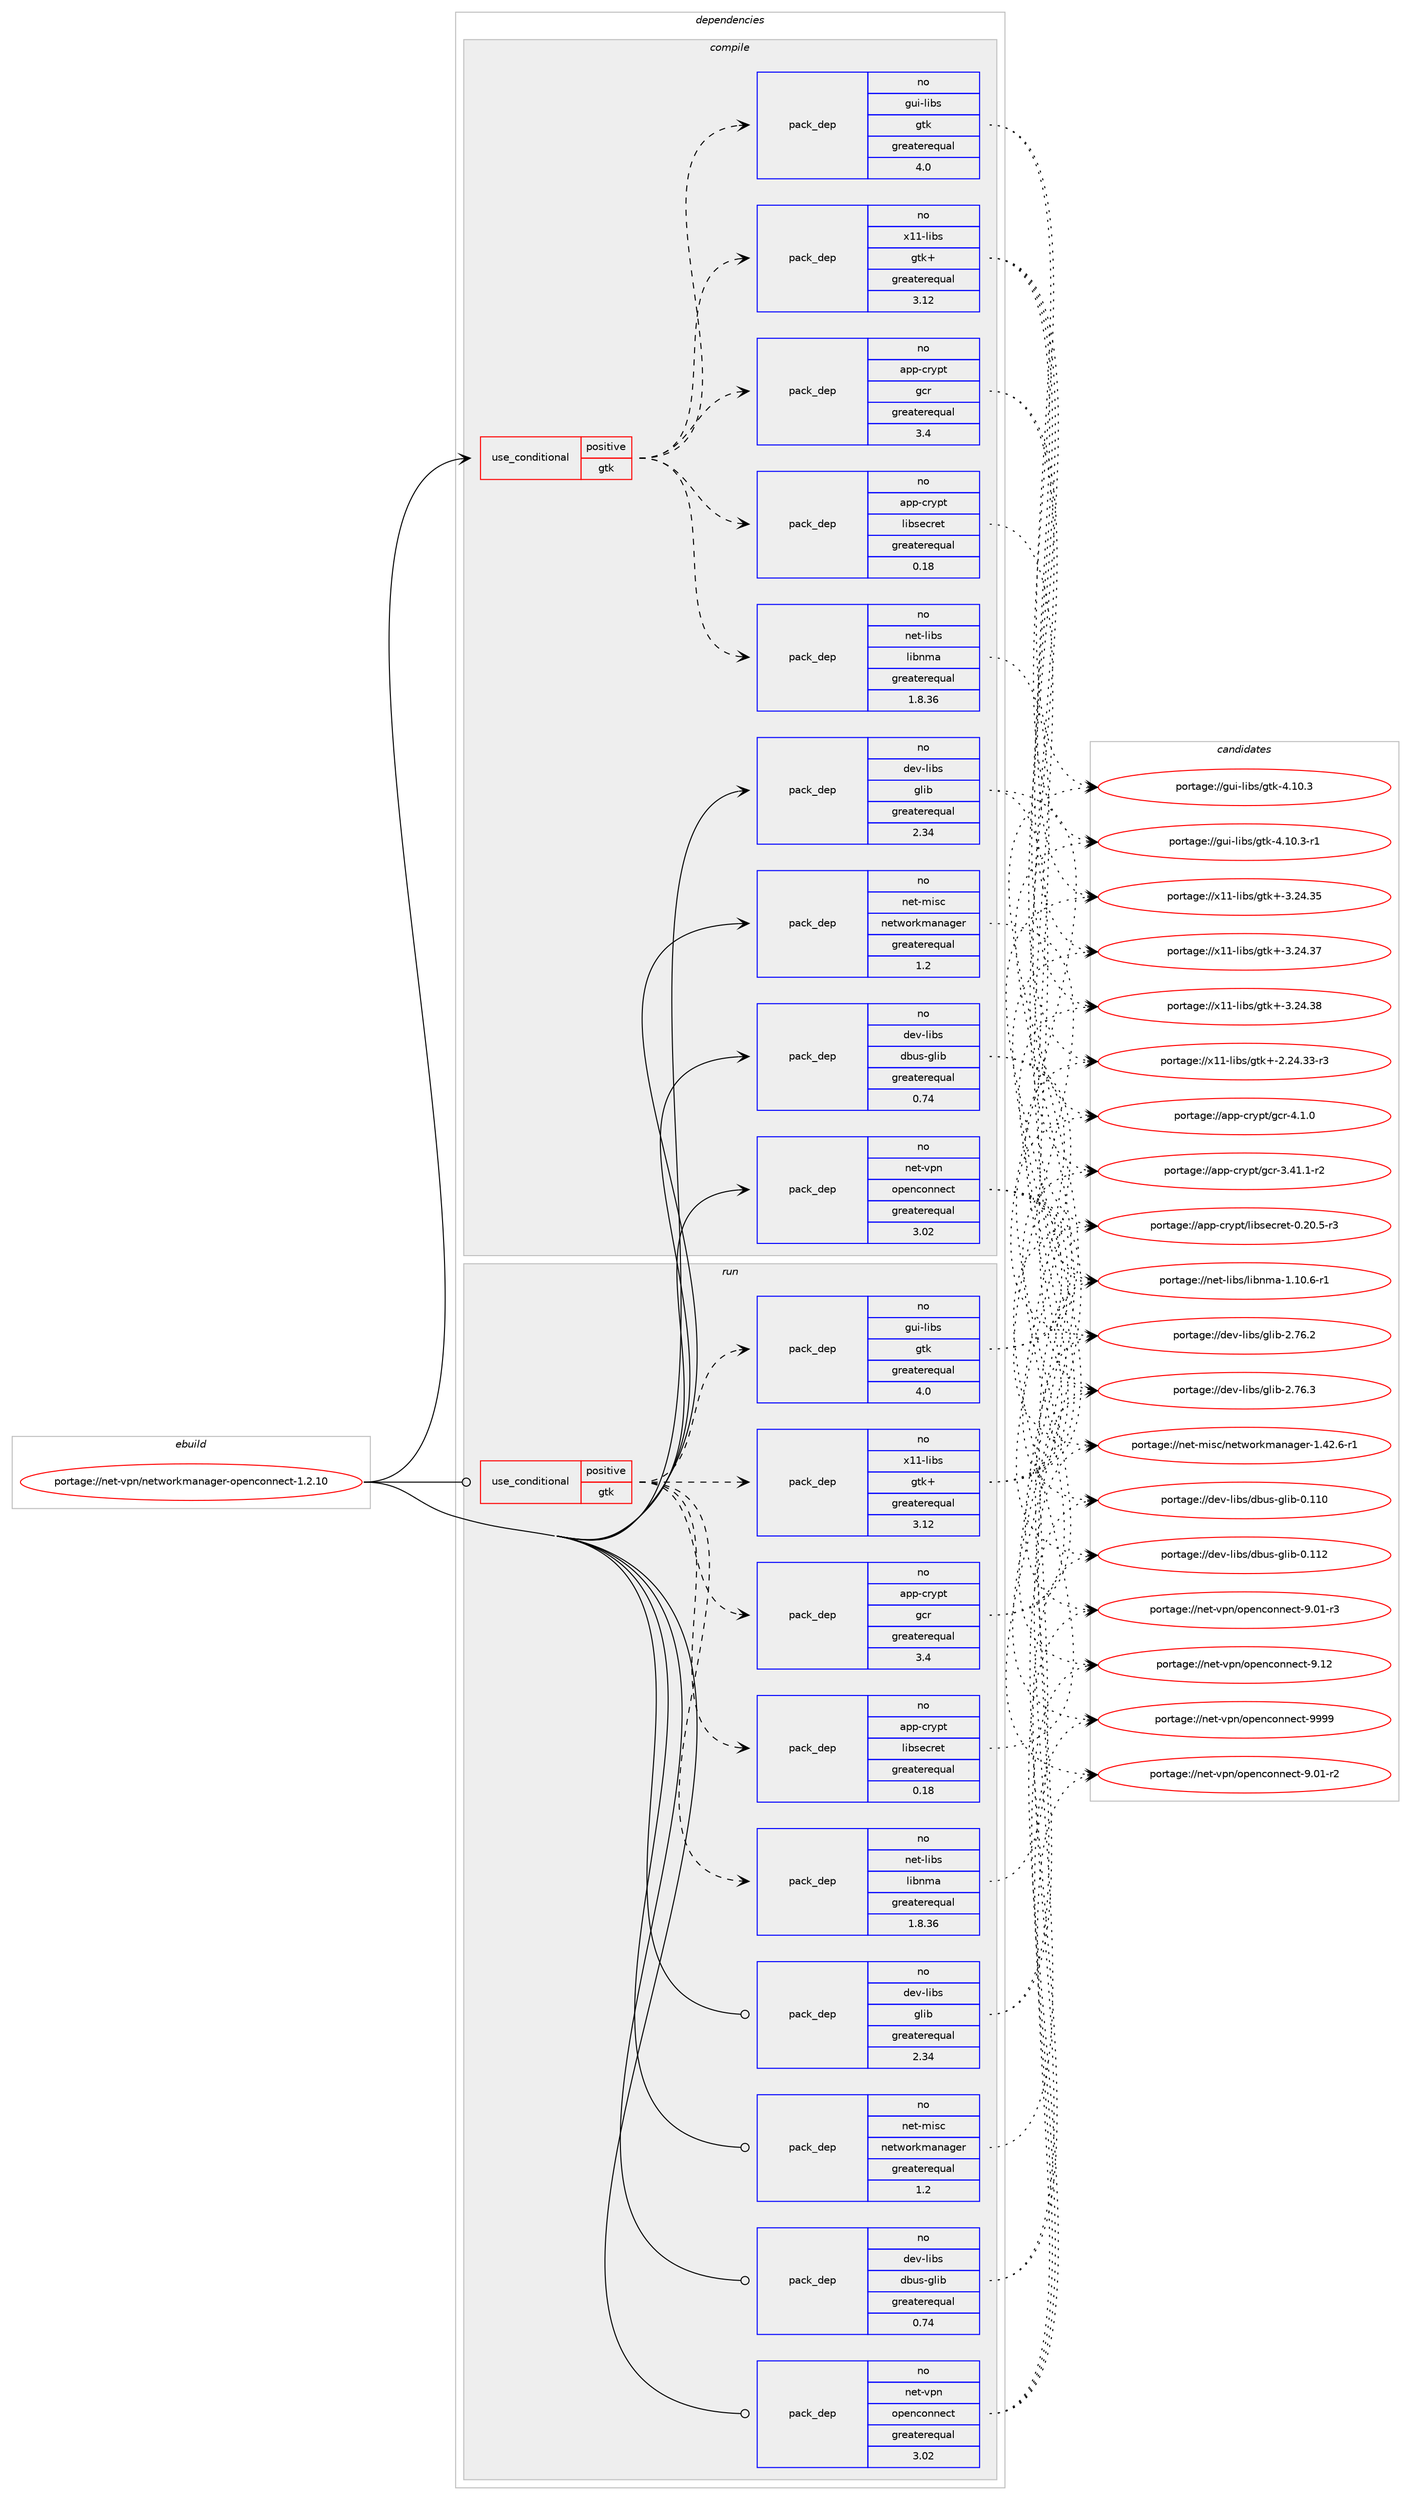 digraph prolog {

# *************
# Graph options
# *************

newrank=true;
concentrate=true;
compound=true;
graph [rankdir=LR,fontname=Helvetica,fontsize=10,ranksep=1.5];#, ranksep=2.5, nodesep=0.2];
edge  [arrowhead=vee];
node  [fontname=Helvetica,fontsize=10];

# **********
# The ebuild
# **********

subgraph cluster_leftcol {
color=gray;
label=<<i>ebuild</i>>;
id [label="portage://net-vpn/networkmanager-openconnect-1.2.10", color=red, width=4, href="../net-vpn/networkmanager-openconnect-1.2.10.svg"];
}

# ****************
# The dependencies
# ****************

subgraph cluster_midcol {
color=gray;
label=<<i>dependencies</i>>;
subgraph cluster_compile {
fillcolor="#eeeeee";
style=filled;
label=<<i>compile</i>>;
subgraph cond413 {
dependency670 [label=<<TABLE BORDER="0" CELLBORDER="1" CELLSPACING="0" CELLPADDING="4"><TR><TD ROWSPAN="3" CELLPADDING="10">use_conditional</TD></TR><TR><TD>positive</TD></TR><TR><TD>gtk</TD></TR></TABLE>>, shape=none, color=red];
subgraph pack248 {
dependency671 [label=<<TABLE BORDER="0" CELLBORDER="1" CELLSPACING="0" CELLPADDING="4" WIDTH="220"><TR><TD ROWSPAN="6" CELLPADDING="30">pack_dep</TD></TR><TR><TD WIDTH="110">no</TD></TR><TR><TD>app-crypt</TD></TR><TR><TD>libsecret</TD></TR><TR><TD>greaterequal</TD></TR><TR><TD>0.18</TD></TR></TABLE>>, shape=none, color=blue];
}
dependency670:e -> dependency671:w [weight=20,style="dashed",arrowhead="vee"];
subgraph pack249 {
dependency672 [label=<<TABLE BORDER="0" CELLBORDER="1" CELLSPACING="0" CELLPADDING="4" WIDTH="220"><TR><TD ROWSPAN="6" CELLPADDING="30">pack_dep</TD></TR><TR><TD WIDTH="110">no</TD></TR><TR><TD>app-crypt</TD></TR><TR><TD>gcr</TD></TR><TR><TD>greaterequal</TD></TR><TR><TD>3.4</TD></TR></TABLE>>, shape=none, color=blue];
}
dependency670:e -> dependency672:w [weight=20,style="dashed",arrowhead="vee"];
subgraph pack250 {
dependency673 [label=<<TABLE BORDER="0" CELLBORDER="1" CELLSPACING="0" CELLPADDING="4" WIDTH="220"><TR><TD ROWSPAN="6" CELLPADDING="30">pack_dep</TD></TR><TR><TD WIDTH="110">no</TD></TR><TR><TD>x11-libs</TD></TR><TR><TD>gtk+</TD></TR><TR><TD>greaterequal</TD></TR><TR><TD>3.12</TD></TR></TABLE>>, shape=none, color=blue];
}
dependency670:e -> dependency673:w [weight=20,style="dashed",arrowhead="vee"];
subgraph pack251 {
dependency674 [label=<<TABLE BORDER="0" CELLBORDER="1" CELLSPACING="0" CELLPADDING="4" WIDTH="220"><TR><TD ROWSPAN="6" CELLPADDING="30">pack_dep</TD></TR><TR><TD WIDTH="110">no</TD></TR><TR><TD>gui-libs</TD></TR><TR><TD>gtk</TD></TR><TR><TD>greaterequal</TD></TR><TR><TD>4.0</TD></TR></TABLE>>, shape=none, color=blue];
}
dependency670:e -> dependency674:w [weight=20,style="dashed",arrowhead="vee"];
subgraph pack252 {
dependency675 [label=<<TABLE BORDER="0" CELLBORDER="1" CELLSPACING="0" CELLPADDING="4" WIDTH="220"><TR><TD ROWSPAN="6" CELLPADDING="30">pack_dep</TD></TR><TR><TD WIDTH="110">no</TD></TR><TR><TD>net-libs</TD></TR><TR><TD>libnma</TD></TR><TR><TD>greaterequal</TD></TR><TR><TD>1.8.36</TD></TR></TABLE>>, shape=none, color=blue];
}
dependency670:e -> dependency675:w [weight=20,style="dashed",arrowhead="vee"];
# *** BEGIN UNKNOWN DEPENDENCY TYPE (TODO) ***
# dependency670 -> package_dependency(portage://net-vpn/networkmanager-openconnect-1.2.10,install,no,net-libs,webkit-gtk,none,[,,],[slot(4.1)],[])
# *** END UNKNOWN DEPENDENCY TYPE (TODO) ***

}
id:e -> dependency670:w [weight=20,style="solid",arrowhead="vee"];
subgraph pack253 {
dependency676 [label=<<TABLE BORDER="0" CELLBORDER="1" CELLSPACING="0" CELLPADDING="4" WIDTH="220"><TR><TD ROWSPAN="6" CELLPADDING="30">pack_dep</TD></TR><TR><TD WIDTH="110">no</TD></TR><TR><TD>dev-libs</TD></TR><TR><TD>dbus-glib</TD></TR><TR><TD>greaterequal</TD></TR><TR><TD>0.74</TD></TR></TABLE>>, shape=none, color=blue];
}
id:e -> dependency676:w [weight=20,style="solid",arrowhead="vee"];
subgraph pack254 {
dependency677 [label=<<TABLE BORDER="0" CELLBORDER="1" CELLSPACING="0" CELLPADDING="4" WIDTH="220"><TR><TD ROWSPAN="6" CELLPADDING="30">pack_dep</TD></TR><TR><TD WIDTH="110">no</TD></TR><TR><TD>dev-libs</TD></TR><TR><TD>glib</TD></TR><TR><TD>greaterequal</TD></TR><TR><TD>2.34</TD></TR></TABLE>>, shape=none, color=blue];
}
id:e -> dependency677:w [weight=20,style="solid",arrowhead="vee"];
# *** BEGIN UNKNOWN DEPENDENCY TYPE (TODO) ***
# id -> package_dependency(portage://net-vpn/networkmanager-openconnect-1.2.10,install,no,dev-libs,glib,none,[,,],[slot(2)],[])
# *** END UNKNOWN DEPENDENCY TYPE (TODO) ***

# *** BEGIN UNKNOWN DEPENDENCY TYPE (TODO) ***
# id -> package_dependency(portage://net-vpn/networkmanager-openconnect-1.2.10,install,no,dev-libs,libxml2,none,[,,],[slot(2)],[])
# *** END UNKNOWN DEPENDENCY TYPE (TODO) ***

subgraph pack255 {
dependency678 [label=<<TABLE BORDER="0" CELLBORDER="1" CELLSPACING="0" CELLPADDING="4" WIDTH="220"><TR><TD ROWSPAN="6" CELLPADDING="30">pack_dep</TD></TR><TR><TD WIDTH="110">no</TD></TR><TR><TD>net-misc</TD></TR><TR><TD>networkmanager</TD></TR><TR><TD>greaterequal</TD></TR><TR><TD>1.2</TD></TR></TABLE>>, shape=none, color=blue];
}
id:e -> dependency678:w [weight=20,style="solid",arrowhead="vee"];
subgraph pack256 {
dependency679 [label=<<TABLE BORDER="0" CELLBORDER="1" CELLSPACING="0" CELLPADDING="4" WIDTH="220"><TR><TD ROWSPAN="6" CELLPADDING="30">pack_dep</TD></TR><TR><TD WIDTH="110">no</TD></TR><TR><TD>net-vpn</TD></TR><TR><TD>openconnect</TD></TR><TR><TD>greaterequal</TD></TR><TR><TD>3.02</TD></TR></TABLE>>, shape=none, color=blue];
}
id:e -> dependency679:w [weight=20,style="solid",arrowhead="vee"];
}
subgraph cluster_compileandrun {
fillcolor="#eeeeee";
style=filled;
label=<<i>compile and run</i>>;
}
subgraph cluster_run {
fillcolor="#eeeeee";
style=filled;
label=<<i>run</i>>;
subgraph cond414 {
dependency680 [label=<<TABLE BORDER="0" CELLBORDER="1" CELLSPACING="0" CELLPADDING="4"><TR><TD ROWSPAN="3" CELLPADDING="10">use_conditional</TD></TR><TR><TD>positive</TD></TR><TR><TD>gtk</TD></TR></TABLE>>, shape=none, color=red];
subgraph pack257 {
dependency681 [label=<<TABLE BORDER="0" CELLBORDER="1" CELLSPACING="0" CELLPADDING="4" WIDTH="220"><TR><TD ROWSPAN="6" CELLPADDING="30">pack_dep</TD></TR><TR><TD WIDTH="110">no</TD></TR><TR><TD>app-crypt</TD></TR><TR><TD>libsecret</TD></TR><TR><TD>greaterequal</TD></TR><TR><TD>0.18</TD></TR></TABLE>>, shape=none, color=blue];
}
dependency680:e -> dependency681:w [weight=20,style="dashed",arrowhead="vee"];
subgraph pack258 {
dependency682 [label=<<TABLE BORDER="0" CELLBORDER="1" CELLSPACING="0" CELLPADDING="4" WIDTH="220"><TR><TD ROWSPAN="6" CELLPADDING="30">pack_dep</TD></TR><TR><TD WIDTH="110">no</TD></TR><TR><TD>app-crypt</TD></TR><TR><TD>gcr</TD></TR><TR><TD>greaterequal</TD></TR><TR><TD>3.4</TD></TR></TABLE>>, shape=none, color=blue];
}
dependency680:e -> dependency682:w [weight=20,style="dashed",arrowhead="vee"];
subgraph pack259 {
dependency683 [label=<<TABLE BORDER="0" CELLBORDER="1" CELLSPACING="0" CELLPADDING="4" WIDTH="220"><TR><TD ROWSPAN="6" CELLPADDING="30">pack_dep</TD></TR><TR><TD WIDTH="110">no</TD></TR><TR><TD>x11-libs</TD></TR><TR><TD>gtk+</TD></TR><TR><TD>greaterequal</TD></TR><TR><TD>3.12</TD></TR></TABLE>>, shape=none, color=blue];
}
dependency680:e -> dependency683:w [weight=20,style="dashed",arrowhead="vee"];
subgraph pack260 {
dependency684 [label=<<TABLE BORDER="0" CELLBORDER="1" CELLSPACING="0" CELLPADDING="4" WIDTH="220"><TR><TD ROWSPAN="6" CELLPADDING="30">pack_dep</TD></TR><TR><TD WIDTH="110">no</TD></TR><TR><TD>gui-libs</TD></TR><TR><TD>gtk</TD></TR><TR><TD>greaterequal</TD></TR><TR><TD>4.0</TD></TR></TABLE>>, shape=none, color=blue];
}
dependency680:e -> dependency684:w [weight=20,style="dashed",arrowhead="vee"];
subgraph pack261 {
dependency685 [label=<<TABLE BORDER="0" CELLBORDER="1" CELLSPACING="0" CELLPADDING="4" WIDTH="220"><TR><TD ROWSPAN="6" CELLPADDING="30">pack_dep</TD></TR><TR><TD WIDTH="110">no</TD></TR><TR><TD>net-libs</TD></TR><TR><TD>libnma</TD></TR><TR><TD>greaterequal</TD></TR><TR><TD>1.8.36</TD></TR></TABLE>>, shape=none, color=blue];
}
dependency680:e -> dependency685:w [weight=20,style="dashed",arrowhead="vee"];
# *** BEGIN UNKNOWN DEPENDENCY TYPE (TODO) ***
# dependency680 -> package_dependency(portage://net-vpn/networkmanager-openconnect-1.2.10,run,no,net-libs,webkit-gtk,none,[,,],[slot(4.1)],[])
# *** END UNKNOWN DEPENDENCY TYPE (TODO) ***

}
id:e -> dependency680:w [weight=20,style="solid",arrowhead="odot"];
# *** BEGIN UNKNOWN DEPENDENCY TYPE (TODO) ***
# id -> package_dependency(portage://net-vpn/networkmanager-openconnect-1.2.10,run,no,acct-group,nm-openconnect,none,[,,],[],[])
# *** END UNKNOWN DEPENDENCY TYPE (TODO) ***

# *** BEGIN UNKNOWN DEPENDENCY TYPE (TODO) ***
# id -> package_dependency(portage://net-vpn/networkmanager-openconnect-1.2.10,run,no,acct-user,nm-openconnect,none,[,,],[],[])
# *** END UNKNOWN DEPENDENCY TYPE (TODO) ***

subgraph pack262 {
dependency686 [label=<<TABLE BORDER="0" CELLBORDER="1" CELLSPACING="0" CELLPADDING="4" WIDTH="220"><TR><TD ROWSPAN="6" CELLPADDING="30">pack_dep</TD></TR><TR><TD WIDTH="110">no</TD></TR><TR><TD>dev-libs</TD></TR><TR><TD>dbus-glib</TD></TR><TR><TD>greaterequal</TD></TR><TR><TD>0.74</TD></TR></TABLE>>, shape=none, color=blue];
}
id:e -> dependency686:w [weight=20,style="solid",arrowhead="odot"];
subgraph pack263 {
dependency687 [label=<<TABLE BORDER="0" CELLBORDER="1" CELLSPACING="0" CELLPADDING="4" WIDTH="220"><TR><TD ROWSPAN="6" CELLPADDING="30">pack_dep</TD></TR><TR><TD WIDTH="110">no</TD></TR><TR><TD>dev-libs</TD></TR><TR><TD>glib</TD></TR><TR><TD>greaterequal</TD></TR><TR><TD>2.34</TD></TR></TABLE>>, shape=none, color=blue];
}
id:e -> dependency687:w [weight=20,style="solid",arrowhead="odot"];
# *** BEGIN UNKNOWN DEPENDENCY TYPE (TODO) ***
# id -> package_dependency(portage://net-vpn/networkmanager-openconnect-1.2.10,run,no,dev-libs,glib,none,[,,],[slot(2)],[])
# *** END UNKNOWN DEPENDENCY TYPE (TODO) ***

# *** BEGIN UNKNOWN DEPENDENCY TYPE (TODO) ***
# id -> package_dependency(portage://net-vpn/networkmanager-openconnect-1.2.10,run,no,dev-libs,libxml2,none,[,,],[slot(2)],[])
# *** END UNKNOWN DEPENDENCY TYPE (TODO) ***

subgraph pack264 {
dependency688 [label=<<TABLE BORDER="0" CELLBORDER="1" CELLSPACING="0" CELLPADDING="4" WIDTH="220"><TR><TD ROWSPAN="6" CELLPADDING="30">pack_dep</TD></TR><TR><TD WIDTH="110">no</TD></TR><TR><TD>net-misc</TD></TR><TR><TD>networkmanager</TD></TR><TR><TD>greaterequal</TD></TR><TR><TD>1.2</TD></TR></TABLE>>, shape=none, color=blue];
}
id:e -> dependency688:w [weight=20,style="solid",arrowhead="odot"];
subgraph pack265 {
dependency689 [label=<<TABLE BORDER="0" CELLBORDER="1" CELLSPACING="0" CELLPADDING="4" WIDTH="220"><TR><TD ROWSPAN="6" CELLPADDING="30">pack_dep</TD></TR><TR><TD WIDTH="110">no</TD></TR><TR><TD>net-vpn</TD></TR><TR><TD>openconnect</TD></TR><TR><TD>greaterequal</TD></TR><TR><TD>3.02</TD></TR></TABLE>>, shape=none, color=blue];
}
id:e -> dependency689:w [weight=20,style="solid",arrowhead="odot"];
}
}

# **************
# The candidates
# **************

subgraph cluster_choices {
rank=same;
color=gray;
label=<<i>candidates</i>>;

subgraph choice248 {
color=black;
nodesep=1;
choice971121124599114121112116471081059811510199114101116454846504846534511451 [label="portage://app-crypt/libsecret-0.20.5-r3", color=red, width=4,href="../app-crypt/libsecret-0.20.5-r3.svg"];
dependency671:e -> choice971121124599114121112116471081059811510199114101116454846504846534511451:w [style=dotted,weight="100"];
}
subgraph choice249 {
color=black;
nodesep=1;
choice9711211245991141211121164710399114455146524946494511450 [label="portage://app-crypt/gcr-3.41.1-r2", color=red, width=4,href="../app-crypt/gcr-3.41.1-r2.svg"];
choice9711211245991141211121164710399114455246494648 [label="portage://app-crypt/gcr-4.1.0", color=red, width=4,href="../app-crypt/gcr-4.1.0.svg"];
dependency672:e -> choice9711211245991141211121164710399114455146524946494511450:w [style=dotted,weight="100"];
dependency672:e -> choice9711211245991141211121164710399114455246494648:w [style=dotted,weight="100"];
}
subgraph choice250 {
color=black;
nodesep=1;
choice12049494510810598115471031161074345504650524651514511451 [label="portage://x11-libs/gtk+-2.24.33-r3", color=red, width=4,href="../x11-libs/gtk+-2.24.33-r3.svg"];
choice1204949451081059811547103116107434551465052465153 [label="portage://x11-libs/gtk+-3.24.35", color=red, width=4,href="../x11-libs/gtk+-3.24.35.svg"];
choice1204949451081059811547103116107434551465052465155 [label="portage://x11-libs/gtk+-3.24.37", color=red, width=4,href="../x11-libs/gtk+-3.24.37.svg"];
choice1204949451081059811547103116107434551465052465156 [label="portage://x11-libs/gtk+-3.24.38", color=red, width=4,href="../x11-libs/gtk+-3.24.38.svg"];
dependency673:e -> choice12049494510810598115471031161074345504650524651514511451:w [style=dotted,weight="100"];
dependency673:e -> choice1204949451081059811547103116107434551465052465153:w [style=dotted,weight="100"];
dependency673:e -> choice1204949451081059811547103116107434551465052465155:w [style=dotted,weight="100"];
dependency673:e -> choice1204949451081059811547103116107434551465052465156:w [style=dotted,weight="100"];
}
subgraph choice251 {
color=black;
nodesep=1;
choice10311710545108105981154710311610745524649484651 [label="portage://gui-libs/gtk-4.10.3", color=red, width=4,href="../gui-libs/gtk-4.10.3.svg"];
choice103117105451081059811547103116107455246494846514511449 [label="portage://gui-libs/gtk-4.10.3-r1", color=red, width=4,href="../gui-libs/gtk-4.10.3-r1.svg"];
dependency674:e -> choice10311710545108105981154710311610745524649484651:w [style=dotted,weight="100"];
dependency674:e -> choice103117105451081059811547103116107455246494846514511449:w [style=dotted,weight="100"];
}
subgraph choice252 {
color=black;
nodesep=1;
choice1101011164510810598115471081059811010997454946494846544511449 [label="portage://net-libs/libnma-1.10.6-r1", color=red, width=4,href="../net-libs/libnma-1.10.6-r1.svg"];
dependency675:e -> choice1101011164510810598115471081059811010997454946494846544511449:w [style=dotted,weight="100"];
}
subgraph choice253 {
color=black;
nodesep=1;
choice100101118451081059811547100981171154510310810598454846494948 [label="portage://dev-libs/dbus-glib-0.110", color=red, width=4,href="../dev-libs/dbus-glib-0.110.svg"];
choice100101118451081059811547100981171154510310810598454846494950 [label="portage://dev-libs/dbus-glib-0.112", color=red, width=4,href="../dev-libs/dbus-glib-0.112.svg"];
dependency676:e -> choice100101118451081059811547100981171154510310810598454846494948:w [style=dotted,weight="100"];
dependency676:e -> choice100101118451081059811547100981171154510310810598454846494950:w [style=dotted,weight="100"];
}
subgraph choice254 {
color=black;
nodesep=1;
choice1001011184510810598115471031081059845504655544650 [label="portage://dev-libs/glib-2.76.2", color=red, width=4,href="../dev-libs/glib-2.76.2.svg"];
choice1001011184510810598115471031081059845504655544651 [label="portage://dev-libs/glib-2.76.3", color=red, width=4,href="../dev-libs/glib-2.76.3.svg"];
dependency677:e -> choice1001011184510810598115471031081059845504655544650:w [style=dotted,weight="100"];
dependency677:e -> choice1001011184510810598115471031081059845504655544651:w [style=dotted,weight="100"];
}
subgraph choice255 {
color=black;
nodesep=1;
choice1101011164510910511599471101011161191111141071099711097103101114454946525046544511449 [label="portage://net-misc/networkmanager-1.42.6-r1", color=red, width=4,href="../net-misc/networkmanager-1.42.6-r1.svg"];
dependency678:e -> choice1101011164510910511599471101011161191111141071099711097103101114454946525046544511449:w [style=dotted,weight="100"];
}
subgraph choice256 {
color=black;
nodesep=1;
choice1101011164511811211047111112101110991111101101019911645574648494511450 [label="portage://net-vpn/openconnect-9.01-r2", color=red, width=4,href="../net-vpn/openconnect-9.01-r2.svg"];
choice1101011164511811211047111112101110991111101101019911645574648494511451 [label="portage://net-vpn/openconnect-9.01-r3", color=red, width=4,href="../net-vpn/openconnect-9.01-r3.svg"];
choice110101116451181121104711111210111099111110110101991164557464950 [label="portage://net-vpn/openconnect-9.12", color=red, width=4,href="../net-vpn/openconnect-9.12.svg"];
choice110101116451181121104711111210111099111110110101991164557575757 [label="portage://net-vpn/openconnect-9999", color=red, width=4,href="../net-vpn/openconnect-9999.svg"];
dependency679:e -> choice1101011164511811211047111112101110991111101101019911645574648494511450:w [style=dotted,weight="100"];
dependency679:e -> choice1101011164511811211047111112101110991111101101019911645574648494511451:w [style=dotted,weight="100"];
dependency679:e -> choice110101116451181121104711111210111099111110110101991164557464950:w [style=dotted,weight="100"];
dependency679:e -> choice110101116451181121104711111210111099111110110101991164557575757:w [style=dotted,weight="100"];
}
subgraph choice257 {
color=black;
nodesep=1;
choice971121124599114121112116471081059811510199114101116454846504846534511451 [label="portage://app-crypt/libsecret-0.20.5-r3", color=red, width=4,href="../app-crypt/libsecret-0.20.5-r3.svg"];
dependency681:e -> choice971121124599114121112116471081059811510199114101116454846504846534511451:w [style=dotted,weight="100"];
}
subgraph choice258 {
color=black;
nodesep=1;
choice9711211245991141211121164710399114455146524946494511450 [label="portage://app-crypt/gcr-3.41.1-r2", color=red, width=4,href="../app-crypt/gcr-3.41.1-r2.svg"];
choice9711211245991141211121164710399114455246494648 [label="portage://app-crypt/gcr-4.1.0", color=red, width=4,href="../app-crypt/gcr-4.1.0.svg"];
dependency682:e -> choice9711211245991141211121164710399114455146524946494511450:w [style=dotted,weight="100"];
dependency682:e -> choice9711211245991141211121164710399114455246494648:w [style=dotted,weight="100"];
}
subgraph choice259 {
color=black;
nodesep=1;
choice12049494510810598115471031161074345504650524651514511451 [label="portage://x11-libs/gtk+-2.24.33-r3", color=red, width=4,href="../x11-libs/gtk+-2.24.33-r3.svg"];
choice1204949451081059811547103116107434551465052465153 [label="portage://x11-libs/gtk+-3.24.35", color=red, width=4,href="../x11-libs/gtk+-3.24.35.svg"];
choice1204949451081059811547103116107434551465052465155 [label="portage://x11-libs/gtk+-3.24.37", color=red, width=4,href="../x11-libs/gtk+-3.24.37.svg"];
choice1204949451081059811547103116107434551465052465156 [label="portage://x11-libs/gtk+-3.24.38", color=red, width=4,href="../x11-libs/gtk+-3.24.38.svg"];
dependency683:e -> choice12049494510810598115471031161074345504650524651514511451:w [style=dotted,weight="100"];
dependency683:e -> choice1204949451081059811547103116107434551465052465153:w [style=dotted,weight="100"];
dependency683:e -> choice1204949451081059811547103116107434551465052465155:w [style=dotted,weight="100"];
dependency683:e -> choice1204949451081059811547103116107434551465052465156:w [style=dotted,weight="100"];
}
subgraph choice260 {
color=black;
nodesep=1;
choice10311710545108105981154710311610745524649484651 [label="portage://gui-libs/gtk-4.10.3", color=red, width=4,href="../gui-libs/gtk-4.10.3.svg"];
choice103117105451081059811547103116107455246494846514511449 [label="portage://gui-libs/gtk-4.10.3-r1", color=red, width=4,href="../gui-libs/gtk-4.10.3-r1.svg"];
dependency684:e -> choice10311710545108105981154710311610745524649484651:w [style=dotted,weight="100"];
dependency684:e -> choice103117105451081059811547103116107455246494846514511449:w [style=dotted,weight="100"];
}
subgraph choice261 {
color=black;
nodesep=1;
choice1101011164510810598115471081059811010997454946494846544511449 [label="portage://net-libs/libnma-1.10.6-r1", color=red, width=4,href="../net-libs/libnma-1.10.6-r1.svg"];
dependency685:e -> choice1101011164510810598115471081059811010997454946494846544511449:w [style=dotted,weight="100"];
}
subgraph choice262 {
color=black;
nodesep=1;
choice100101118451081059811547100981171154510310810598454846494948 [label="portage://dev-libs/dbus-glib-0.110", color=red, width=4,href="../dev-libs/dbus-glib-0.110.svg"];
choice100101118451081059811547100981171154510310810598454846494950 [label="portage://dev-libs/dbus-glib-0.112", color=red, width=4,href="../dev-libs/dbus-glib-0.112.svg"];
dependency686:e -> choice100101118451081059811547100981171154510310810598454846494948:w [style=dotted,weight="100"];
dependency686:e -> choice100101118451081059811547100981171154510310810598454846494950:w [style=dotted,weight="100"];
}
subgraph choice263 {
color=black;
nodesep=1;
choice1001011184510810598115471031081059845504655544650 [label="portage://dev-libs/glib-2.76.2", color=red, width=4,href="../dev-libs/glib-2.76.2.svg"];
choice1001011184510810598115471031081059845504655544651 [label="portage://dev-libs/glib-2.76.3", color=red, width=4,href="../dev-libs/glib-2.76.3.svg"];
dependency687:e -> choice1001011184510810598115471031081059845504655544650:w [style=dotted,weight="100"];
dependency687:e -> choice1001011184510810598115471031081059845504655544651:w [style=dotted,weight="100"];
}
subgraph choice264 {
color=black;
nodesep=1;
choice1101011164510910511599471101011161191111141071099711097103101114454946525046544511449 [label="portage://net-misc/networkmanager-1.42.6-r1", color=red, width=4,href="../net-misc/networkmanager-1.42.6-r1.svg"];
dependency688:e -> choice1101011164510910511599471101011161191111141071099711097103101114454946525046544511449:w [style=dotted,weight="100"];
}
subgraph choice265 {
color=black;
nodesep=1;
choice1101011164511811211047111112101110991111101101019911645574648494511450 [label="portage://net-vpn/openconnect-9.01-r2", color=red, width=4,href="../net-vpn/openconnect-9.01-r2.svg"];
choice1101011164511811211047111112101110991111101101019911645574648494511451 [label="portage://net-vpn/openconnect-9.01-r3", color=red, width=4,href="../net-vpn/openconnect-9.01-r3.svg"];
choice110101116451181121104711111210111099111110110101991164557464950 [label="portage://net-vpn/openconnect-9.12", color=red, width=4,href="../net-vpn/openconnect-9.12.svg"];
choice110101116451181121104711111210111099111110110101991164557575757 [label="portage://net-vpn/openconnect-9999", color=red, width=4,href="../net-vpn/openconnect-9999.svg"];
dependency689:e -> choice1101011164511811211047111112101110991111101101019911645574648494511450:w [style=dotted,weight="100"];
dependency689:e -> choice1101011164511811211047111112101110991111101101019911645574648494511451:w [style=dotted,weight="100"];
dependency689:e -> choice110101116451181121104711111210111099111110110101991164557464950:w [style=dotted,weight="100"];
dependency689:e -> choice110101116451181121104711111210111099111110110101991164557575757:w [style=dotted,weight="100"];
}
}

}

